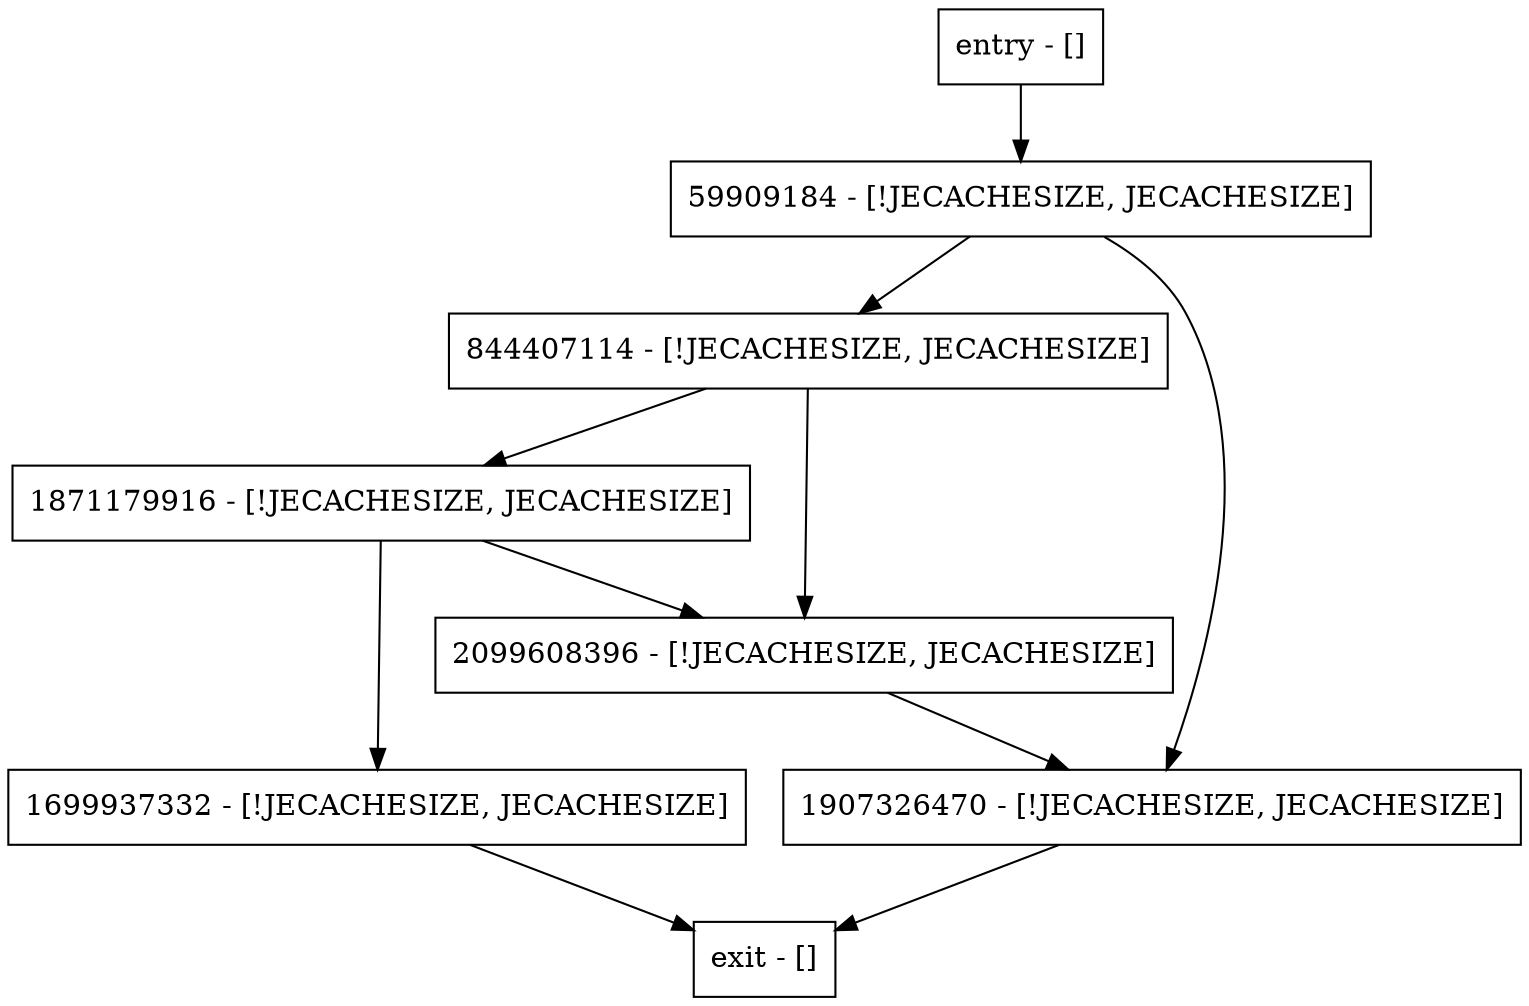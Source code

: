 digraph <init> {
node [shape=record];
entry [label="entry - []"];
exit [label="exit - []"];
844407114 [label="844407114 - [!JECACHESIZE, JECACHESIZE]"];
1871179916 [label="1871179916 - [!JECACHESIZE, JECACHESIZE]"];
2099608396 [label="2099608396 - [!JECACHESIZE, JECACHESIZE]"];
1699937332 [label="1699937332 - [!JECACHESIZE, JECACHESIZE]"];
59909184 [label="59909184 - [!JECACHESIZE, JECACHESIZE]"];
1907326470 [label="1907326470 - [!JECACHESIZE, JECACHESIZE]"];
entry;
exit;
entry -> 59909184;
844407114 -> 1871179916;
844407114 -> 2099608396;
1871179916 -> 2099608396;
1871179916 -> 1699937332;
2099608396 -> 1907326470;
1699937332 -> exit;
59909184 -> 844407114;
59909184 -> 1907326470;
1907326470 -> exit;
}
